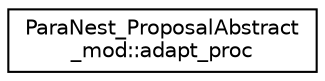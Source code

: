 digraph "Graphical Class Hierarchy"
{
 // LATEX_PDF_SIZE
  edge [fontname="Helvetica",fontsize="10",labelfontname="Helvetica",labelfontsize="10"];
  node [fontname="Helvetica",fontsize="10",shape=record];
  rankdir="LR";
  Node0 [label="ParaNest_ProposalAbstract\l_mod::adapt_proc",height=0.2,width=0.4,color="black", fillcolor="white", style="filled",URL="$interfaceParaNest__ProposalAbstract__mod_1_1adapt__proc.html",tooltip=" "];
}
